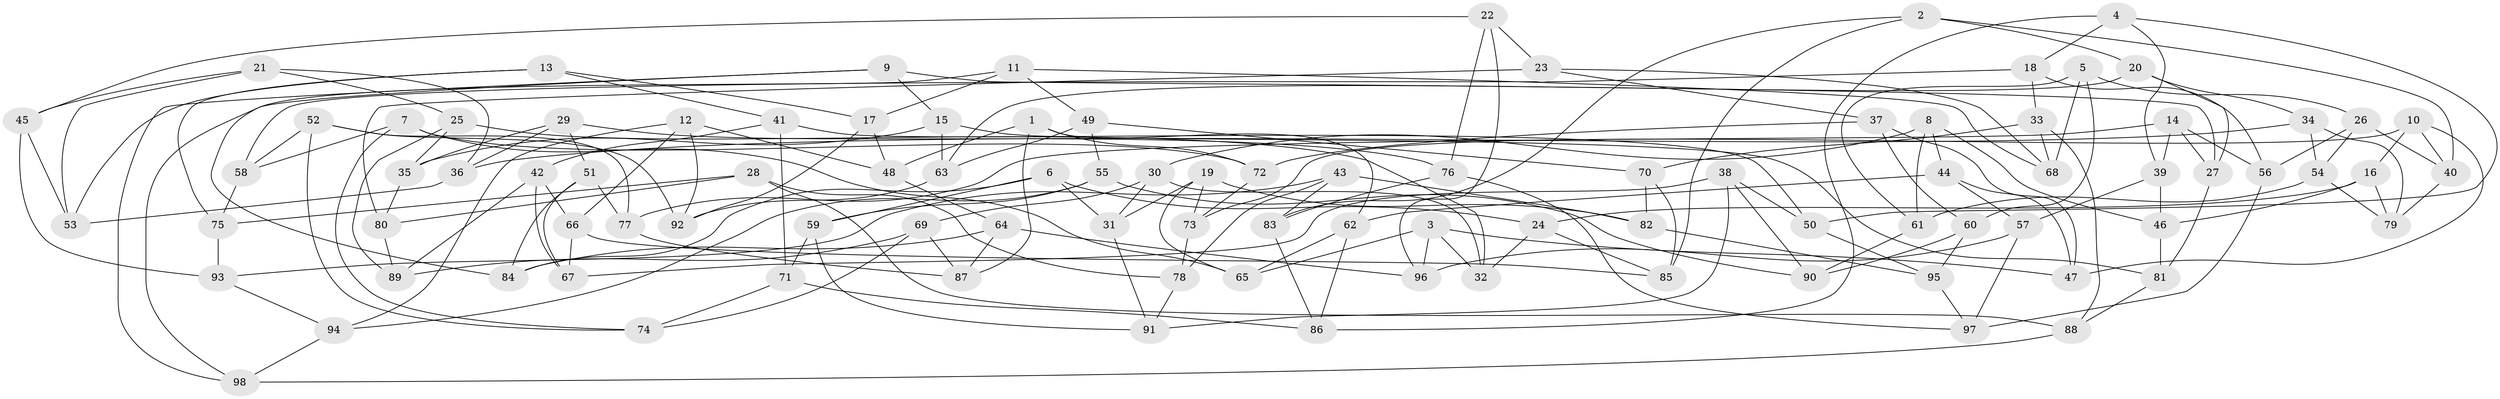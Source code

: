 // coarse degree distribution, {4: 0.27586206896551724, 3: 0.20689655172413793, 2: 0.06896551724137931, 5: 0.13793103448275862, 13: 0.034482758620689655, 10: 0.06896551724137931, 6: 0.13793103448275862, 18: 0.034482758620689655, 7: 0.034482758620689655}
// Generated by graph-tools (version 1.1) at 2025/01/03/04/25 22:01:33]
// undirected, 98 vertices, 196 edges
graph export_dot {
graph [start="1"]
  node [color=gray90,style=filled];
  1;
  2;
  3;
  4;
  5;
  6;
  7;
  8;
  9;
  10;
  11;
  12;
  13;
  14;
  15;
  16;
  17;
  18;
  19;
  20;
  21;
  22;
  23;
  24;
  25;
  26;
  27;
  28;
  29;
  30;
  31;
  32;
  33;
  34;
  35;
  36;
  37;
  38;
  39;
  40;
  41;
  42;
  43;
  44;
  45;
  46;
  47;
  48;
  49;
  50;
  51;
  52;
  53;
  54;
  55;
  56;
  57;
  58;
  59;
  60;
  61;
  62;
  63;
  64;
  65;
  66;
  67;
  68;
  69;
  70;
  71;
  72;
  73;
  74;
  75;
  76;
  77;
  78;
  79;
  80;
  81;
  82;
  83;
  84;
  85;
  86;
  87;
  88;
  89;
  90;
  91;
  92;
  93;
  94;
  95;
  96;
  97;
  98;
  1 -- 87;
  1 -- 48;
  1 -- 62;
  1 -- 72;
  2 -- 20;
  2 -- 40;
  2 -- 83;
  2 -- 85;
  3 -- 96;
  3 -- 32;
  3 -- 65;
  3 -- 47;
  4 -- 18;
  4 -- 86;
  4 -- 39;
  4 -- 50;
  5 -- 60;
  5 -- 68;
  5 -- 61;
  5 -- 26;
  6 -- 24;
  6 -- 59;
  6 -- 31;
  6 -- 84;
  7 -- 58;
  7 -- 74;
  7 -- 65;
  7 -- 72;
  8 -- 61;
  8 -- 46;
  8 -- 30;
  8 -- 44;
  9 -- 98;
  9 -- 27;
  9 -- 84;
  9 -- 15;
  10 -- 16;
  10 -- 73;
  10 -- 47;
  10 -- 40;
  11 -- 98;
  11 -- 17;
  11 -- 49;
  11 -- 68;
  12 -- 48;
  12 -- 92;
  12 -- 94;
  12 -- 66;
  13 -- 17;
  13 -- 41;
  13 -- 75;
  13 -- 53;
  14 -- 56;
  14 -- 39;
  14 -- 77;
  14 -- 27;
  15 -- 63;
  15 -- 81;
  15 -- 35;
  16 -- 79;
  16 -- 46;
  16 -- 24;
  17 -- 92;
  17 -- 48;
  18 -- 58;
  18 -- 56;
  18 -- 33;
  19 -- 73;
  19 -- 31;
  19 -- 65;
  19 -- 82;
  20 -- 63;
  20 -- 27;
  20 -- 34;
  21 -- 45;
  21 -- 53;
  21 -- 25;
  21 -- 36;
  22 -- 96;
  22 -- 23;
  22 -- 76;
  22 -- 45;
  23 -- 37;
  23 -- 68;
  23 -- 80;
  24 -- 32;
  24 -- 85;
  25 -- 32;
  25 -- 89;
  25 -- 35;
  26 -- 54;
  26 -- 40;
  26 -- 56;
  27 -- 81;
  28 -- 88;
  28 -- 78;
  28 -- 80;
  28 -- 75;
  29 -- 36;
  29 -- 51;
  29 -- 35;
  29 -- 76;
  30 -- 31;
  30 -- 32;
  30 -- 69;
  31 -- 91;
  33 -- 68;
  33 -- 70;
  33 -- 88;
  34 -- 36;
  34 -- 54;
  34 -- 79;
  35 -- 80;
  36 -- 53;
  37 -- 72;
  37 -- 47;
  37 -- 60;
  38 -- 50;
  38 -- 90;
  38 -- 67;
  38 -- 91;
  39 -- 57;
  39 -- 46;
  40 -- 79;
  41 -- 71;
  41 -- 50;
  41 -- 42;
  42 -- 66;
  42 -- 67;
  42 -- 89;
  43 -- 82;
  43 -- 93;
  43 -- 83;
  43 -- 78;
  44 -- 62;
  44 -- 57;
  44 -- 47;
  45 -- 53;
  45 -- 93;
  46 -- 81;
  48 -- 64;
  49 -- 63;
  49 -- 70;
  49 -- 55;
  50 -- 95;
  51 -- 84;
  51 -- 67;
  51 -- 77;
  52 -- 77;
  52 -- 58;
  52 -- 92;
  52 -- 74;
  54 -- 79;
  54 -- 61;
  55 -- 59;
  55 -- 90;
  55 -- 94;
  56 -- 97;
  57 -- 97;
  57 -- 96;
  58 -- 75;
  59 -- 71;
  59 -- 91;
  60 -- 95;
  60 -- 90;
  61 -- 90;
  62 -- 65;
  62 -- 86;
  63 -- 92;
  64 -- 84;
  64 -- 96;
  64 -- 87;
  66 -- 85;
  66 -- 67;
  69 -- 74;
  69 -- 89;
  69 -- 87;
  70 -- 85;
  70 -- 82;
  71 -- 74;
  71 -- 86;
  72 -- 73;
  73 -- 78;
  75 -- 93;
  76 -- 83;
  76 -- 97;
  77 -- 87;
  78 -- 91;
  80 -- 89;
  81 -- 88;
  82 -- 95;
  83 -- 86;
  88 -- 98;
  93 -- 94;
  94 -- 98;
  95 -- 97;
}
